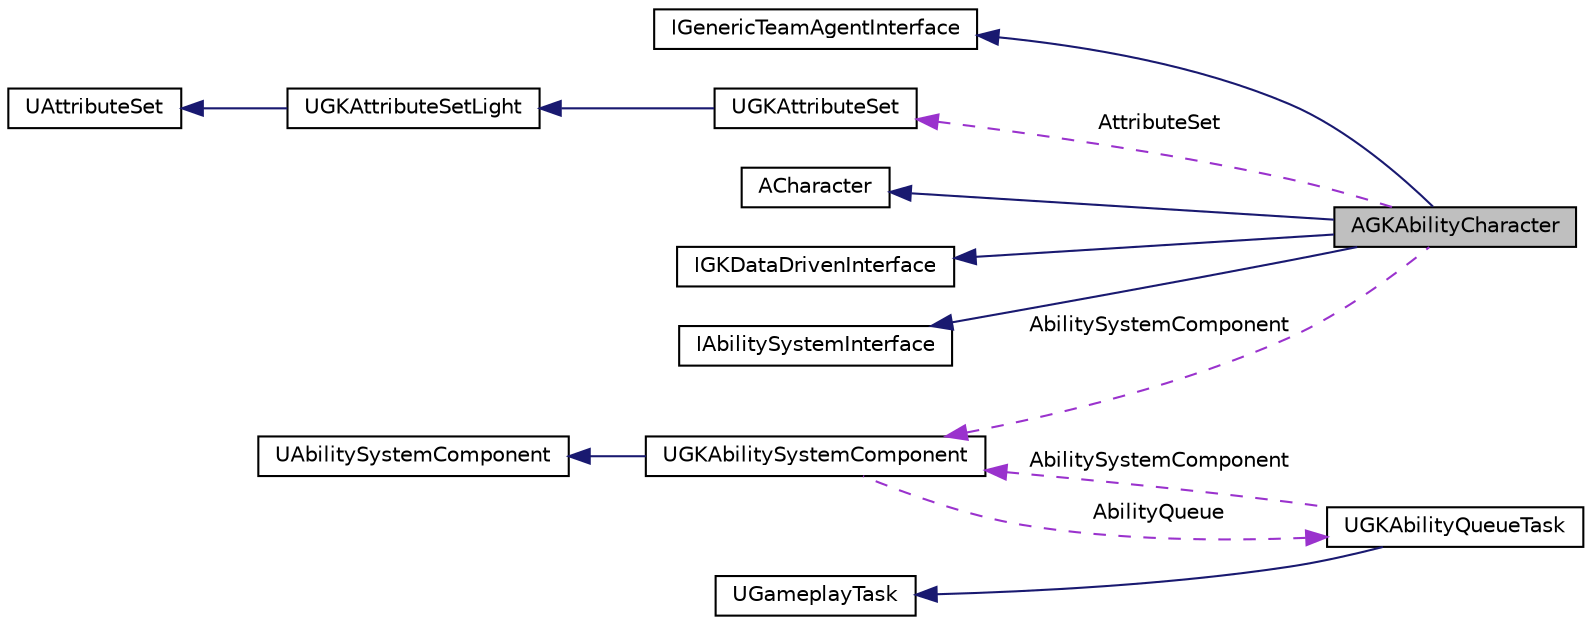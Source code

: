 digraph "AGKAbilityCharacter"
{
 // LATEX_PDF_SIZE
  edge [fontname="Helvetica",fontsize="10",labelfontname="Helvetica",labelfontsize="10"];
  node [fontname="Helvetica",fontsize="10",shape=record];
  rankdir="LR";
  Node1 [label="AGKAbilityCharacter",height=0.2,width=0.4,color="black", fillcolor="grey75", style="filled", fontcolor="black",tooltip=" "];
  Node2 -> Node1 [dir="back",color="midnightblue",fontsize="10",style="solid",fontname="Helvetica"];
  Node2 [label="ACharacter",height=0.2,width=0.4,color="black", fillcolor="white", style="filled",tooltip=" "];
  Node3 -> Node1 [dir="back",color="midnightblue",fontsize="10",style="solid",fontname="Helvetica"];
  Node3 [label="IGKDataDrivenInterface",height=0.2,width=0.4,color="black", fillcolor="white", style="filled",URL="$classIGKDataDrivenInterface.html",tooltip=" "];
  Node4 -> Node1 [dir="back",color="midnightblue",fontsize="10",style="solid",fontname="Helvetica"];
  Node4 [label="IAbilitySystemInterface",height=0.2,width=0.4,color="black", fillcolor="white", style="filled",tooltip=" "];
  Node5 -> Node1 [dir="back",color="midnightblue",fontsize="10",style="solid",fontname="Helvetica"];
  Node5 [label="IGenericTeamAgentInterface",height=0.2,width=0.4,color="black", fillcolor="white", style="filled",tooltip=" "];
  Node6 -> Node1 [dir="back",color="darkorchid3",fontsize="10",style="dashed",label=" AbilitySystemComponent" ,fontname="Helvetica"];
  Node6 [label="UGKAbilitySystemComponent",height=0.2,width=0.4,color="black", fillcolor="white", style="filled",URL="$classUGKAbilitySystemComponent.html",tooltip=" "];
  Node7 -> Node6 [dir="back",color="midnightblue",fontsize="10",style="solid",fontname="Helvetica"];
  Node7 [label="UAbilitySystemComponent",height=0.2,width=0.4,color="black", fillcolor="white", style="filled",tooltip=" "];
  Node8 -> Node6 [dir="back",color="darkorchid3",fontsize="10",style="dashed",label=" AbilityQueue" ,fontname="Helvetica"];
  Node8 [label="UGKAbilityQueueTask",height=0.2,width=0.4,color="black", fillcolor="white", style="filled",URL="$classUGKAbilityQueueTask.html",tooltip=" "];
  Node9 -> Node8 [dir="back",color="midnightblue",fontsize="10",style="solid",fontname="Helvetica"];
  Node9 [label="UGameplayTask",height=0.2,width=0.4,color="black", fillcolor="white", style="filled",tooltip=" "];
  Node6 -> Node8 [dir="back",color="darkorchid3",fontsize="10",style="dashed",label=" AbilitySystemComponent" ,fontname="Helvetica"];
  Node10 -> Node1 [dir="back",color="darkorchid3",fontsize="10",style="dashed",label=" AttributeSet" ,fontname="Helvetica"];
  Node10 [label="UGKAttributeSet",height=0.2,width=0.4,color="black", fillcolor="white", style="filled",URL="$classUGKAttributeSet.html",tooltip=" "];
  Node11 -> Node10 [dir="back",color="midnightblue",fontsize="10",style="solid",fontname="Helvetica"];
  Node11 [label="UGKAttributeSetLight",height=0.2,width=0.4,color="black", fillcolor="white", style="filled",URL="$classUGKAttributeSetLight.html",tooltip=" "];
  Node12 -> Node11 [dir="back",color="midnightblue",fontsize="10",style="solid",fontname="Helvetica"];
  Node12 [label="UAttributeSet",height=0.2,width=0.4,color="black", fillcolor="white", style="filled",tooltip=" "];
}
